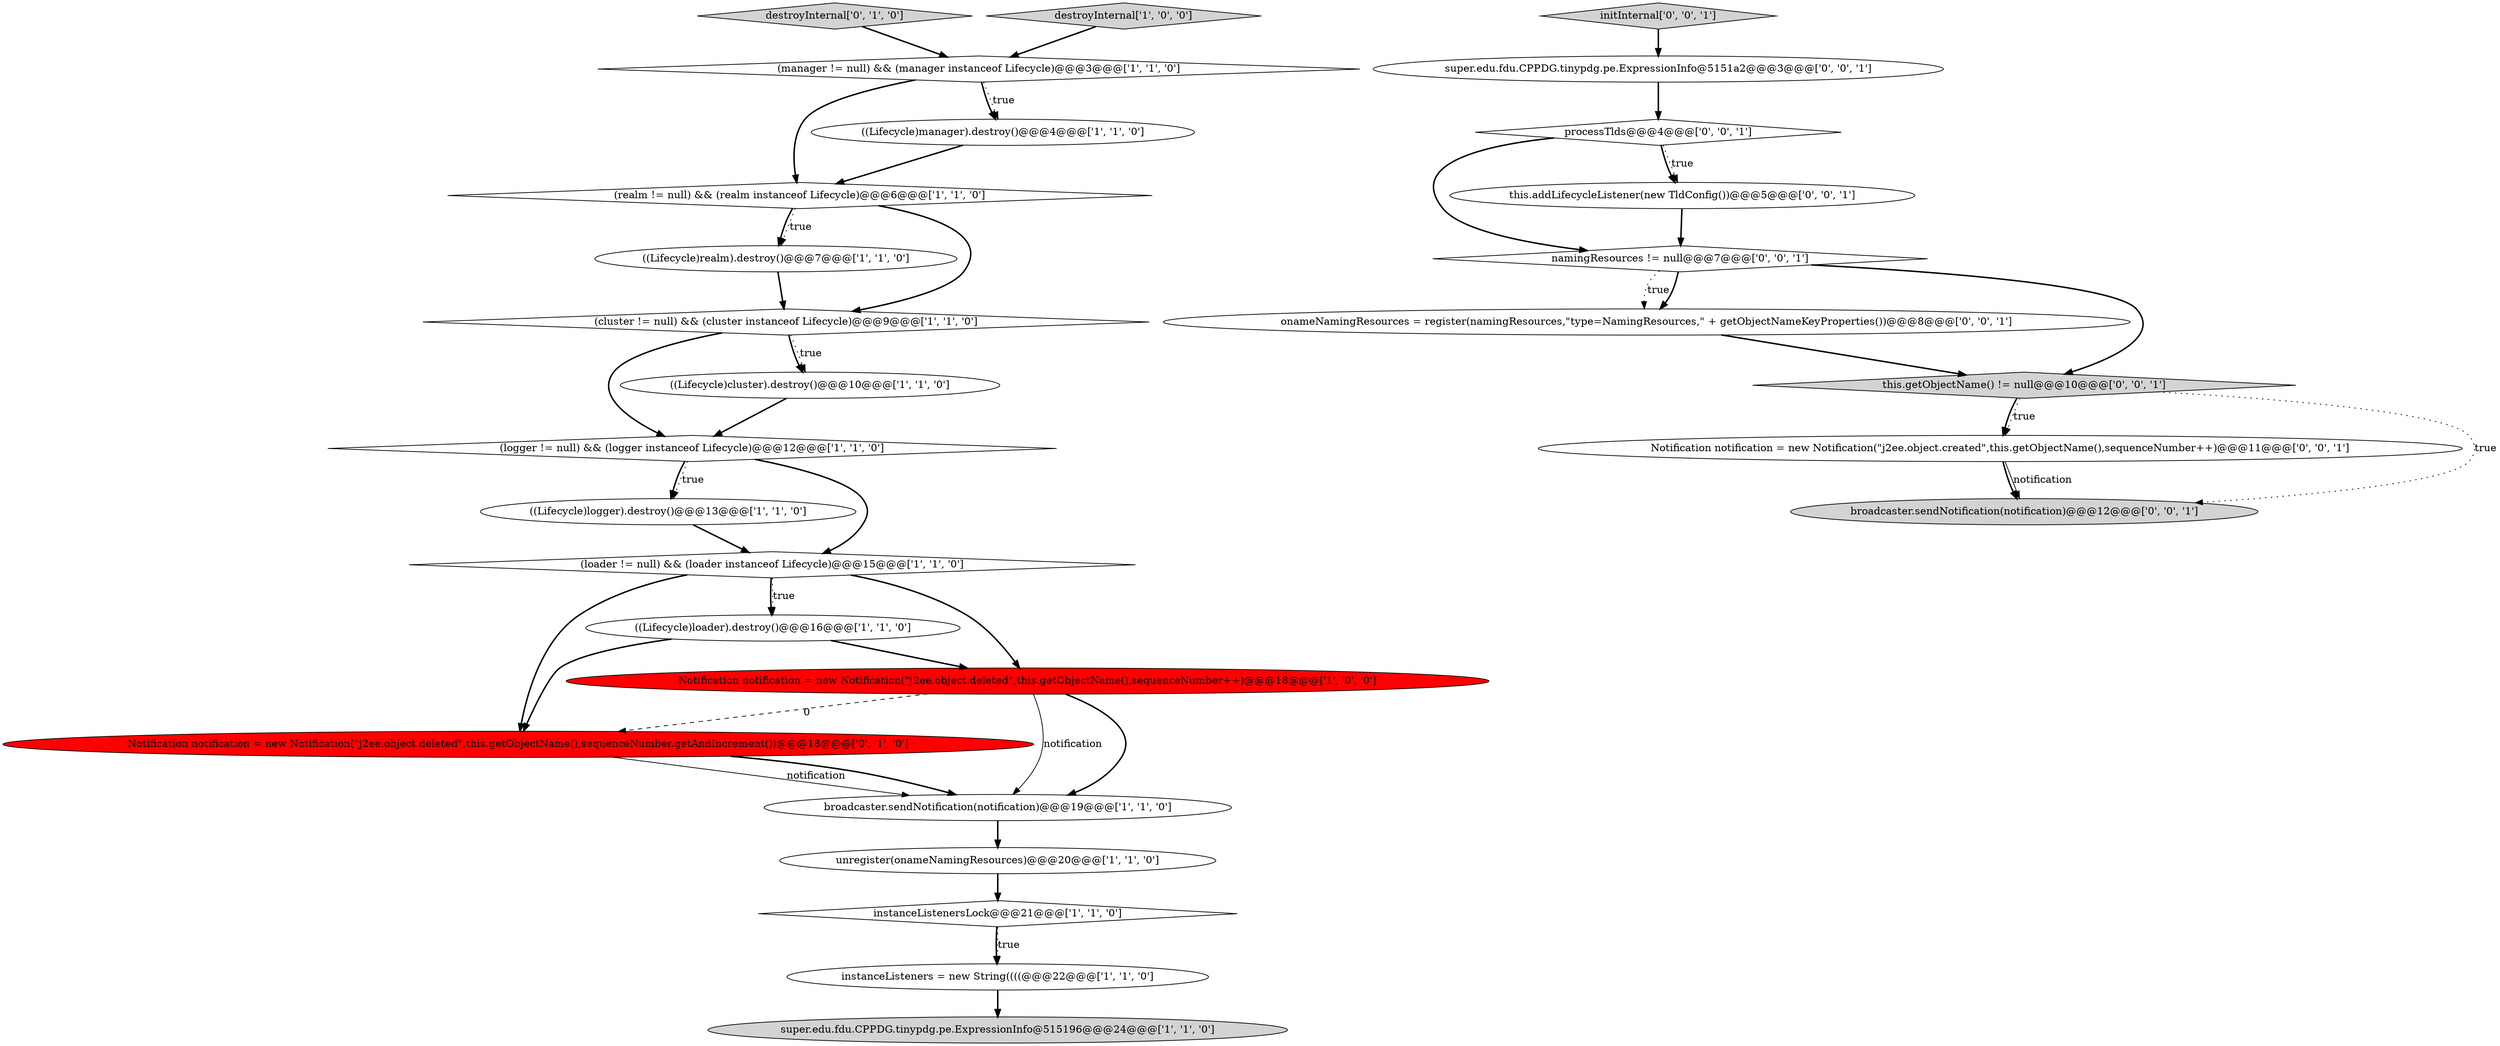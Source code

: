 digraph {
17 [style = filled, label = "Notification notification = new Notification(\"j2ee.object.deleted\",this.getObjectName(),sequenceNumber.getAndIncrement())@@@18@@@['0', '1', '0']", fillcolor = red, shape = ellipse image = "AAA1AAABBB2BBB"];
11 [style = filled, label = "((Lifecycle)logger).destroy()@@@13@@@['1', '1', '0']", fillcolor = white, shape = ellipse image = "AAA0AAABBB1BBB"];
10 [style = filled, label = "(logger != null) && (logger instanceof Lifecycle)@@@12@@@['1', '1', '0']", fillcolor = white, shape = diamond image = "AAA0AAABBB1BBB"];
7 [style = filled, label = "(realm != null) && (realm instanceof Lifecycle)@@@6@@@['1', '1', '0']", fillcolor = white, shape = diamond image = "AAA0AAABBB1BBB"];
8 [style = filled, label = "((Lifecycle)cluster).destroy()@@@10@@@['1', '1', '0']", fillcolor = white, shape = ellipse image = "AAA0AAABBB1BBB"];
25 [style = filled, label = "onameNamingResources = register(namingResources,\"type=NamingResources,\" + getObjectNameKeyProperties())@@@8@@@['0', '0', '1']", fillcolor = white, shape = ellipse image = "AAA0AAABBB3BBB"];
27 [style = filled, label = "super.edu.fdu.CPPDG.tinypdg.pe.ExpressionInfo@5151a2@@@3@@@['0', '0', '1']", fillcolor = white, shape = ellipse image = "AAA0AAABBB3BBB"];
18 [style = filled, label = "destroyInternal['0', '1', '0']", fillcolor = lightgray, shape = diamond image = "AAA0AAABBB2BBB"];
15 [style = filled, label = "destroyInternal['1', '0', '0']", fillcolor = lightgray, shape = diamond image = "AAA0AAABBB1BBB"];
19 [style = filled, label = "processTlds@@@4@@@['0', '0', '1']", fillcolor = white, shape = diamond image = "AAA0AAABBB3BBB"];
3 [style = filled, label = "instanceListeners = new String((((@@@22@@@['1', '1', '0']", fillcolor = white, shape = ellipse image = "AAA0AAABBB1BBB"];
24 [style = filled, label = "Notification notification = new Notification(\"j2ee.object.created\",this.getObjectName(),sequenceNumber++)@@@11@@@['0', '0', '1']", fillcolor = white, shape = ellipse image = "AAA0AAABBB3BBB"];
6 [style = filled, label = "instanceListenersLock@@@21@@@['1', '1', '0']", fillcolor = white, shape = diamond image = "AAA0AAABBB1BBB"];
2 [style = filled, label = "Notification notification = new Notification(\"j2ee.object.deleted\",this.getObjectName(),sequenceNumber++)@@@18@@@['1', '0', '0']", fillcolor = red, shape = ellipse image = "AAA1AAABBB1BBB"];
16 [style = filled, label = "(loader != null) && (loader instanceof Lifecycle)@@@15@@@['1', '1', '0']", fillcolor = white, shape = diamond image = "AAA0AAABBB1BBB"];
12 [style = filled, label = "broadcaster.sendNotification(notification)@@@19@@@['1', '1', '0']", fillcolor = white, shape = ellipse image = "AAA0AAABBB1BBB"];
23 [style = filled, label = "broadcaster.sendNotification(notification)@@@12@@@['0', '0', '1']", fillcolor = lightgray, shape = ellipse image = "AAA0AAABBB3BBB"];
5 [style = filled, label = "((Lifecycle)realm).destroy()@@@7@@@['1', '1', '0']", fillcolor = white, shape = ellipse image = "AAA0AAABBB1BBB"];
13 [style = filled, label = "unregister(onameNamingResources)@@@20@@@['1', '1', '0']", fillcolor = white, shape = ellipse image = "AAA0AAABBB1BBB"];
21 [style = filled, label = "this.getObjectName() != null@@@10@@@['0', '0', '1']", fillcolor = lightgray, shape = diamond image = "AAA0AAABBB3BBB"];
1 [style = filled, label = "((Lifecycle)loader).destroy()@@@16@@@['1', '1', '0']", fillcolor = white, shape = ellipse image = "AAA0AAABBB1BBB"];
20 [style = filled, label = "namingResources != null@@@7@@@['0', '0', '1']", fillcolor = white, shape = diamond image = "AAA0AAABBB3BBB"];
0 [style = filled, label = "((Lifecycle)manager).destroy()@@@4@@@['1', '1', '0']", fillcolor = white, shape = ellipse image = "AAA0AAABBB1BBB"];
9 [style = filled, label = "super.edu.fdu.CPPDG.tinypdg.pe.ExpressionInfo@515196@@@24@@@['1', '1', '0']", fillcolor = lightgray, shape = ellipse image = "AAA0AAABBB1BBB"];
4 [style = filled, label = "(manager != null) && (manager instanceof Lifecycle)@@@3@@@['1', '1', '0']", fillcolor = white, shape = diamond image = "AAA0AAABBB1BBB"];
22 [style = filled, label = "initInternal['0', '0', '1']", fillcolor = lightgray, shape = diamond image = "AAA0AAABBB3BBB"];
26 [style = filled, label = "this.addLifecycleListener(new TldConfig())@@@5@@@['0', '0', '1']", fillcolor = white, shape = ellipse image = "AAA0AAABBB3BBB"];
14 [style = filled, label = "(cluster != null) && (cluster instanceof Lifecycle)@@@9@@@['1', '1', '0']", fillcolor = white, shape = diamond image = "AAA0AAABBB1BBB"];
11->16 [style = bold, label=""];
6->3 [style = bold, label=""];
8->10 [style = bold, label=""];
20->25 [style = dotted, label="true"];
19->20 [style = bold, label=""];
4->0 [style = dotted, label="true"];
14->10 [style = bold, label=""];
21->24 [style = bold, label=""];
17->12 [style = solid, label="notification"];
16->17 [style = bold, label=""];
5->14 [style = bold, label=""];
16->2 [style = bold, label=""];
24->23 [style = bold, label=""];
20->25 [style = bold, label=""];
2->17 [style = dashed, label="0"];
4->7 [style = bold, label=""];
2->12 [style = bold, label=""];
4->0 [style = bold, label=""];
1->17 [style = bold, label=""];
0->7 [style = bold, label=""];
7->5 [style = dotted, label="true"];
7->14 [style = bold, label=""];
20->21 [style = bold, label=""];
3->9 [style = bold, label=""];
12->13 [style = bold, label=""];
7->5 [style = bold, label=""];
17->12 [style = bold, label=""];
18->4 [style = bold, label=""];
21->24 [style = dotted, label="true"];
16->1 [style = dotted, label="true"];
10->16 [style = bold, label=""];
10->11 [style = dotted, label="true"];
16->1 [style = bold, label=""];
22->27 [style = bold, label=""];
24->23 [style = solid, label="notification"];
21->23 [style = dotted, label="true"];
19->26 [style = bold, label=""];
2->12 [style = solid, label="notification"];
15->4 [style = bold, label=""];
14->8 [style = dotted, label="true"];
14->8 [style = bold, label=""];
1->2 [style = bold, label=""];
27->19 [style = bold, label=""];
13->6 [style = bold, label=""];
6->3 [style = dotted, label="true"];
26->20 [style = bold, label=""];
25->21 [style = bold, label=""];
19->26 [style = dotted, label="true"];
10->11 [style = bold, label=""];
}
